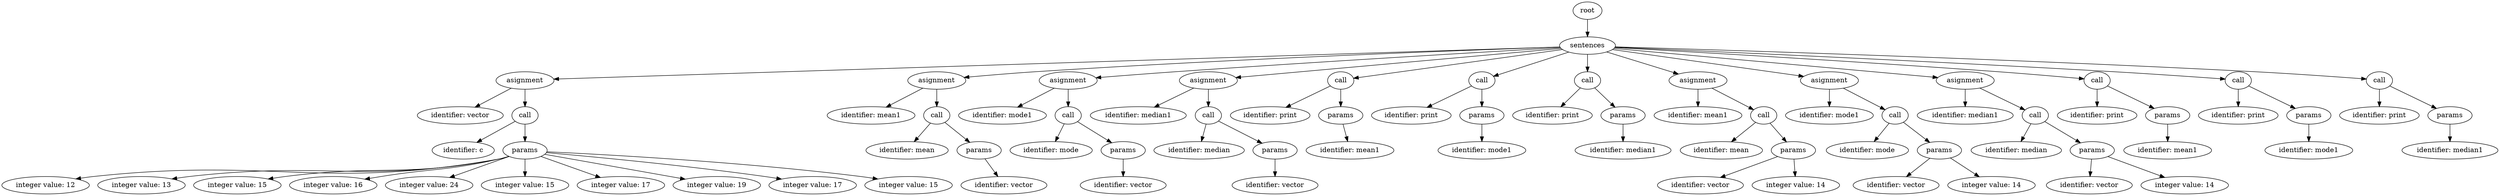 digraph G{nodo0[label="root"];
node1[label="sentences"];
nodo0->node1;
node2[label="asignment"];
node1->node2;
node3[label="identifier: vector"];
node2->node3;
node4[label="call"];
node2->node4;
node5[label="identifier: c"];
node4->node5;
node6[label="params"];
node4->node6;
node7[label="integer value: 12"];
node6->node7;
node8[label="integer value: 13"];
node6->node8;
node9[label="integer value: 15"];
node6->node9;
node10[label="integer value: 16"];
node6->node10;
node11[label="integer value: 24"];
node6->node11;
node12[label="integer value: 15"];
node6->node12;
node13[label="integer value: 17"];
node6->node13;
node14[label="integer value: 19"];
node6->node14;
node15[label="integer value: 17"];
node6->node15;
node16[label="integer value: 15"];
node6->node16;
node17[label="asignment"];
node1->node17;
node18[label="identifier: mean1"];
node17->node18;
node19[label="call"];
node17->node19;
node20[label="identifier: mean"];
node19->node20;
node21[label="params"];
node19->node21;
node22[label="identifier: vector"];
node21->node22;
node23[label="asignment"];
node1->node23;
node24[label="identifier: mode1"];
node23->node24;
node25[label="call"];
node23->node25;
node26[label="identifier: mode"];
node25->node26;
node27[label="params"];
node25->node27;
node28[label="identifier: vector"];
node27->node28;
node29[label="asignment"];
node1->node29;
node30[label="identifier: median1"];
node29->node30;
node31[label="call"];
node29->node31;
node32[label="identifier: median"];
node31->node32;
node33[label="params"];
node31->node33;
node34[label="identifier: vector"];
node33->node34;
node35[label="call"];
node1->node35;
node36[label="identifier: print"];
node35->node36;
node37[label="params"];
node35->node37;
node38[label="identifier: mean1"];
node37->node38;
node39[label="call"];
node1->node39;
node40[label="identifier: print"];
node39->node40;
node41[label="params"];
node39->node41;
node42[label="identifier: mode1"];
node41->node42;
node43[label="call"];
node1->node43;
node44[label="identifier: print"];
node43->node44;
node45[label="params"];
node43->node45;
node46[label="identifier: median1"];
node45->node46;
node47[label="asignment"];
node1->node47;
node48[label="identifier: mean1"];
node47->node48;
node49[label="call"];
node47->node49;
node50[label="identifier: mean"];
node49->node50;
node51[label="params"];
node49->node51;
node52[label="identifier: vector"];
node51->node52;
node53[label="integer value: 14"];
node51->node53;
node54[label="asignment"];
node1->node54;
node55[label="identifier: mode1"];
node54->node55;
node56[label="call"];
node54->node56;
node57[label="identifier: mode"];
node56->node57;
node58[label="params"];
node56->node58;
node59[label="identifier: vector"];
node58->node59;
node60[label="integer value: 14"];
node58->node60;
node61[label="asignment"];
node1->node61;
node62[label="identifier: median1"];
node61->node62;
node63[label="call"];
node61->node63;
node64[label="identifier: median"];
node63->node64;
node65[label="params"];
node63->node65;
node66[label="identifier: vector"];
node65->node66;
node67[label="integer value: 14"];
node65->node67;
node68[label="call"];
node1->node68;
node69[label="identifier: print"];
node68->node69;
node70[label="params"];
node68->node70;
node71[label="identifier: mean1"];
node70->node71;
node72[label="call"];
node1->node72;
node73[label="identifier: print"];
node72->node73;
node74[label="params"];
node72->node74;
node75[label="identifier: mode1"];
node74->node75;
node76[label="call"];
node1->node76;
node77[label="identifier: print"];
node76->node77;
node78[label="params"];
node76->node78;
node79[label="identifier: median1"];
node78->node79;
}